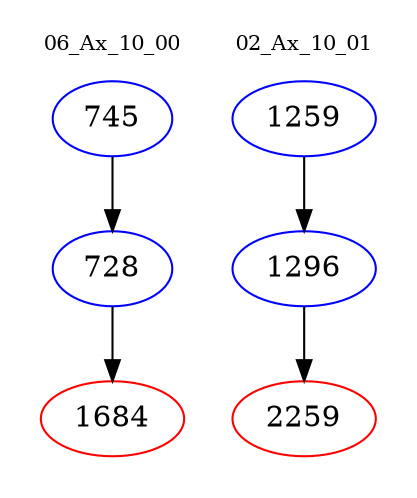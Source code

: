 digraph{
subgraph cluster_0 {
color = white
label = "06_Ax_10_00";
fontsize=10;
T0_745 [label="745", color="blue"]
T0_745 -> T0_728 [color="black"]
T0_728 [label="728", color="blue"]
T0_728 -> T0_1684 [color="black"]
T0_1684 [label="1684", color="red"]
}
subgraph cluster_1 {
color = white
label = "02_Ax_10_01";
fontsize=10;
T1_1259 [label="1259", color="blue"]
T1_1259 -> T1_1296 [color="black"]
T1_1296 [label="1296", color="blue"]
T1_1296 -> T1_2259 [color="black"]
T1_2259 [label="2259", color="red"]
}
}
